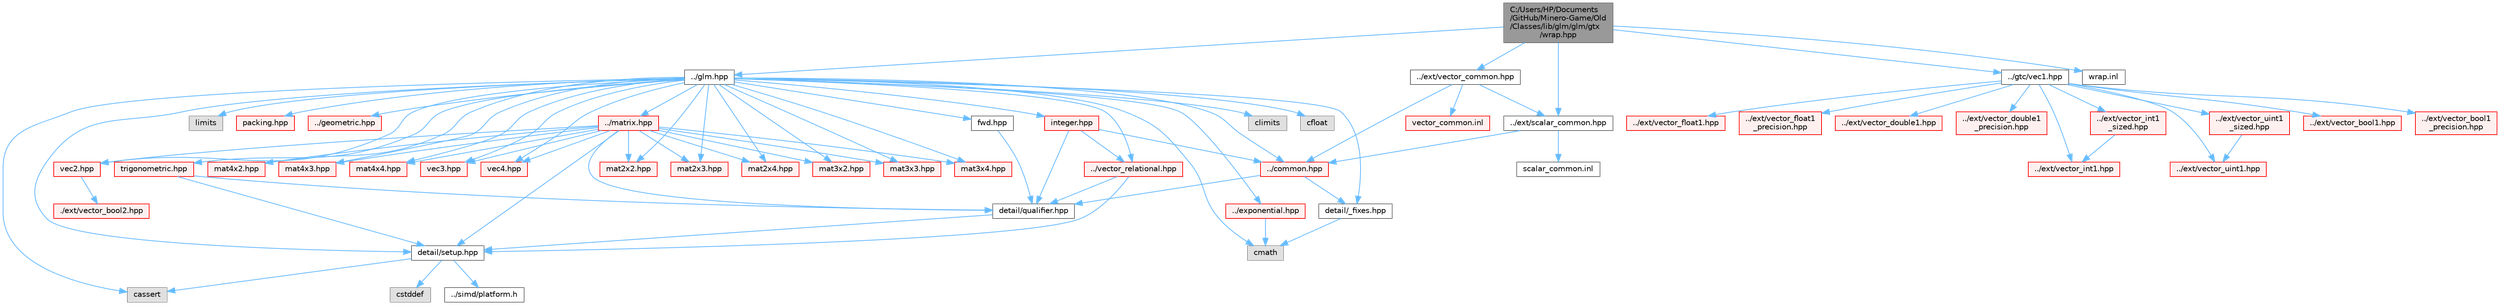 digraph "C:/Users/HP/Documents/GitHub/Minero-Game/Old/Classes/lib/glm/glm/gtx/wrap.hpp"
{
 // LATEX_PDF_SIZE
  bgcolor="transparent";
  edge [fontname=Helvetica,fontsize=10,labelfontname=Helvetica,labelfontsize=10];
  node [fontname=Helvetica,fontsize=10,shape=box,height=0.2,width=0.4];
  Node1 [id="Node000001",label="C:/Users/HP/Documents\l/GitHub/Minero-Game/Old\l/Classes/lib/glm/glm/gtx\l/wrap.hpp",height=0.2,width=0.4,color="gray40", fillcolor="grey60", style="filled", fontcolor="black",tooltip=" "];
  Node1 -> Node2 [id="edge1_Node000001_Node000002",color="steelblue1",style="solid",tooltip=" "];
  Node2 [id="Node000002",label="../glm.hpp",height=0.2,width=0.4,color="grey40", fillcolor="white", style="filled",URL="$_old_2_classes_2lib_2glm_2glm_2glm_8hpp.html",tooltip=" "];
  Node2 -> Node3 [id="edge2_Node000002_Node000003",color="steelblue1",style="solid",tooltip=" "];
  Node3 [id="Node000003",label="detail/_fixes.hpp",height=0.2,width=0.4,color="grey40", fillcolor="white", style="filled",URL="$_old_2_classes_2lib_2glm_2glm_2detail_2__fixes_8hpp.html",tooltip=" "];
  Node3 -> Node4 [id="edge3_Node000003_Node000004",color="steelblue1",style="solid",tooltip=" "];
  Node4 [id="Node000004",label="cmath",height=0.2,width=0.4,color="grey60", fillcolor="#E0E0E0", style="filled",tooltip=" "];
  Node2 -> Node5 [id="edge4_Node000002_Node000005",color="steelblue1",style="solid",tooltip=" "];
  Node5 [id="Node000005",label="detail/setup.hpp",height=0.2,width=0.4,color="grey40", fillcolor="white", style="filled",URL="$_old_2_classes_2lib_2glm_2glm_2detail_2setup_8hpp.html",tooltip=" "];
  Node5 -> Node6 [id="edge5_Node000005_Node000006",color="steelblue1",style="solid",tooltip=" "];
  Node6 [id="Node000006",label="cassert",height=0.2,width=0.4,color="grey60", fillcolor="#E0E0E0", style="filled",tooltip=" "];
  Node5 -> Node7 [id="edge6_Node000005_Node000007",color="steelblue1",style="solid",tooltip=" "];
  Node7 [id="Node000007",label="cstddef",height=0.2,width=0.4,color="grey60", fillcolor="#E0E0E0", style="filled",tooltip=" "];
  Node5 -> Node8 [id="edge7_Node000005_Node000008",color="steelblue1",style="solid",tooltip=" "];
  Node8 [id="Node000008",label="../simd/platform.h",height=0.2,width=0.4,color="grey40", fillcolor="white", style="filled",URL="$_old_2_classes_2lib_2glm_2glm_2simd_2platform_8h.html",tooltip=" "];
  Node2 -> Node4 [id="edge8_Node000002_Node000004",color="steelblue1",style="solid",tooltip=" "];
  Node2 -> Node9 [id="edge9_Node000002_Node000009",color="steelblue1",style="solid",tooltip=" "];
  Node9 [id="Node000009",label="climits",height=0.2,width=0.4,color="grey60", fillcolor="#E0E0E0", style="filled",tooltip=" "];
  Node2 -> Node10 [id="edge10_Node000002_Node000010",color="steelblue1",style="solid",tooltip=" "];
  Node10 [id="Node000010",label="cfloat",height=0.2,width=0.4,color="grey60", fillcolor="#E0E0E0", style="filled",tooltip=" "];
  Node2 -> Node11 [id="edge11_Node000002_Node000011",color="steelblue1",style="solid",tooltip=" "];
  Node11 [id="Node000011",label="limits",height=0.2,width=0.4,color="grey60", fillcolor="#E0E0E0", style="filled",tooltip=" "];
  Node2 -> Node6 [id="edge12_Node000002_Node000006",color="steelblue1",style="solid",tooltip=" "];
  Node2 -> Node12 [id="edge13_Node000002_Node000012",color="steelblue1",style="solid",tooltip=" "];
  Node12 [id="Node000012",label="fwd.hpp",height=0.2,width=0.4,color="grey40", fillcolor="white", style="filled",URL="$_old_2_classes_2lib_2glm_2glm_2fwd_8hpp.html",tooltip=" "];
  Node12 -> Node13 [id="edge14_Node000012_Node000013",color="steelblue1",style="solid",tooltip=" "];
  Node13 [id="Node000013",label="detail/qualifier.hpp",height=0.2,width=0.4,color="grey40", fillcolor="white", style="filled",URL="$_old_2_classes_2lib_2glm_2glm_2detail_2qualifier_8hpp.html",tooltip=" "];
  Node13 -> Node5 [id="edge15_Node000013_Node000005",color="steelblue1",style="solid",tooltip=" "];
  Node2 -> Node14 [id="edge16_Node000002_Node000014",color="steelblue1",style="solid",tooltip=" "];
  Node14 [id="Node000014",label="vec2.hpp",height=0.2,width=0.4,color="red", fillcolor="#FFF0F0", style="filled",URL="$_old_2_classes_2lib_2glm_2glm_2vec2_8hpp.html",tooltip=" "];
  Node14 -> Node15 [id="edge17_Node000014_Node000015",color="steelblue1",style="solid",tooltip=" "];
  Node15 [id="Node000015",label="./ext/vector_bool2.hpp",height=0.2,width=0.4,color="red", fillcolor="#FFF0F0", style="filled",URL="$_old_2_classes_2lib_2glm_2glm_2ext_2vector__bool2_8hpp.html",tooltip=" "];
  Node2 -> Node30 [id="edge18_Node000002_Node000030",color="steelblue1",style="solid",tooltip=" "];
  Node30 [id="Node000030",label="vec3.hpp",height=0.2,width=0.4,color="red", fillcolor="#FFF0F0", style="filled",URL="$_old_2_classes_2lib_2glm_2glm_2vec3_8hpp.html",tooltip=" "];
  Node2 -> Node43 [id="edge19_Node000002_Node000043",color="steelblue1",style="solid",tooltip=" "];
  Node43 [id="Node000043",label="vec4.hpp",height=0.2,width=0.4,color="red", fillcolor="#FFF0F0", style="filled",URL="$_old_2_classes_2lib_2glm_2glm_2vec4_8hpp.html",tooltip=" "];
  Node2 -> Node56 [id="edge20_Node000002_Node000056",color="steelblue1",style="solid",tooltip=" "];
  Node56 [id="Node000056",label="mat2x2.hpp",height=0.2,width=0.4,color="red", fillcolor="#FFF0F0", style="filled",URL="$_old_2_classes_2lib_2glm_2glm_2mat2x2_8hpp.html",tooltip=" "];
  Node2 -> Node61 [id="edge21_Node000002_Node000061",color="steelblue1",style="solid",tooltip=" "];
  Node61 [id="Node000061",label="mat2x3.hpp",height=0.2,width=0.4,color="red", fillcolor="#FFF0F0", style="filled",URL="$_old_2_classes_2lib_2glm_2glm_2mat2x3_8hpp.html",tooltip=" "];
  Node2 -> Node68 [id="edge22_Node000002_Node000068",color="steelblue1",style="solid",tooltip=" "];
  Node68 [id="Node000068",label="mat2x4.hpp",height=0.2,width=0.4,color="red", fillcolor="#FFF0F0", style="filled",URL="$_old_2_classes_2lib_2glm_2glm_2mat2x4_8hpp.html",tooltip=" "];
  Node2 -> Node75 [id="edge23_Node000002_Node000075",color="steelblue1",style="solid",tooltip=" "];
  Node75 [id="Node000075",label="mat3x2.hpp",height=0.2,width=0.4,color="red", fillcolor="#FFF0F0", style="filled",URL="$_old_2_classes_2lib_2glm_2glm_2mat3x2_8hpp.html",tooltip=" "];
  Node2 -> Node82 [id="edge24_Node000002_Node000082",color="steelblue1",style="solid",tooltip=" "];
  Node82 [id="Node000082",label="mat3x3.hpp",height=0.2,width=0.4,color="red", fillcolor="#FFF0F0", style="filled",URL="$_old_2_classes_2lib_2glm_2glm_2mat3x3_8hpp.html",tooltip=" "];
  Node2 -> Node89 [id="edge25_Node000002_Node000089",color="steelblue1",style="solid",tooltip=" "];
  Node89 [id="Node000089",label="mat3x4.hpp",height=0.2,width=0.4,color="red", fillcolor="#FFF0F0", style="filled",URL="$_old_2_classes_2lib_2glm_2glm_2mat3x4_8hpp.html",tooltip=" "];
  Node2 -> Node96 [id="edge26_Node000002_Node000096",color="steelblue1",style="solid",tooltip=" "];
  Node96 [id="Node000096",label="mat4x2.hpp",height=0.2,width=0.4,color="red", fillcolor="#FFF0F0", style="filled",URL="$_old_2_classes_2lib_2glm_2glm_2mat4x2_8hpp.html",tooltip=" "];
  Node2 -> Node103 [id="edge27_Node000002_Node000103",color="steelblue1",style="solid",tooltip=" "];
  Node103 [id="Node000103",label="mat4x3.hpp",height=0.2,width=0.4,color="red", fillcolor="#FFF0F0", style="filled",URL="$_old_2_classes_2lib_2glm_2glm_2mat4x3_8hpp.html",tooltip=" "];
  Node2 -> Node110 [id="edge28_Node000002_Node000110",color="steelblue1",style="solid",tooltip=" "];
  Node110 [id="Node000110",label="mat4x4.hpp",height=0.2,width=0.4,color="red", fillcolor="#FFF0F0", style="filled",URL="$_old_2_classes_2lib_2glm_2glm_2mat4x4_8hpp.html",tooltip=" "];
  Node2 -> Node134 [id="edge29_Node000002_Node000134",color="steelblue1",style="solid",tooltip=" "];
  Node134 [id="Node000134",label="trigonometric.hpp",height=0.2,width=0.4,color="red", fillcolor="#FFF0F0", style="filled",URL="$_old_2_classes_2lib_2glm_2glm_2trigonometric_8hpp.html",tooltip=" "];
  Node134 -> Node5 [id="edge30_Node000134_Node000005",color="steelblue1",style="solid",tooltip=" "];
  Node134 -> Node13 [id="edge31_Node000134_Node000013",color="steelblue1",style="solid",tooltip=" "];
  Node2 -> Node120 [id="edge32_Node000002_Node000120",color="steelblue1",style="solid",tooltip=" "];
  Node120 [id="Node000120",label="../exponential.hpp",height=0.2,width=0.4,color="red", fillcolor="#FFF0F0", style="filled",URL="$_old_2_classes_2lib_2glm_2glm_2exponential_8hpp.html",tooltip=" "];
  Node120 -> Node4 [id="edge33_Node000120_Node000004",color="steelblue1",style="solid",tooltip=" "];
  Node2 -> Node128 [id="edge34_Node000002_Node000128",color="steelblue1",style="solid",tooltip=" "];
  Node128 [id="Node000128",label="../common.hpp",height=0.2,width=0.4,color="red", fillcolor="#FFF0F0", style="filled",URL="$_old_2_classes_2lib_2glm_2glm_2common_8hpp.html",tooltip=" "];
  Node128 -> Node13 [id="edge35_Node000128_Node000013",color="steelblue1",style="solid",tooltip=" "];
  Node128 -> Node3 [id="edge36_Node000128_Node000003",color="steelblue1",style="solid",tooltip=" "];
  Node2 -> Node137 [id="edge37_Node000002_Node000137",color="steelblue1",style="solid",tooltip=" "];
  Node137 [id="Node000137",label="packing.hpp",height=0.2,width=0.4,color="red", fillcolor="#FFF0F0", style="filled",URL="$_old_2_classes_2lib_2glm_2glm_2packing_8hpp.html",tooltip=" "];
  Node2 -> Node118 [id="edge38_Node000002_Node000118",color="steelblue1",style="solid",tooltip=" "];
  Node118 [id="Node000118",label="../geometric.hpp",height=0.2,width=0.4,color="red", fillcolor="#FFF0F0", style="filled",URL="$_old_2_classes_2lib_2glm_2glm_2geometric_8hpp.html",tooltip=" "];
  Node2 -> Node60 [id="edge39_Node000002_Node000060",color="steelblue1",style="solid",tooltip=" "];
  Node60 [id="Node000060",label="../matrix.hpp",height=0.2,width=0.4,color="red", fillcolor="#FFF0F0", style="filled",URL="$_old_2_classes_2lib_2glm_2glm_2matrix_8hpp.html",tooltip=" "];
  Node60 -> Node13 [id="edge40_Node000060_Node000013",color="steelblue1",style="solid",tooltip=" "];
  Node60 -> Node5 [id="edge41_Node000060_Node000005",color="steelblue1",style="solid",tooltip=" "];
  Node60 -> Node14 [id="edge42_Node000060_Node000014",color="steelblue1",style="solid",tooltip=" "];
  Node60 -> Node30 [id="edge43_Node000060_Node000030",color="steelblue1",style="solid",tooltip=" "];
  Node60 -> Node43 [id="edge44_Node000060_Node000043",color="steelblue1",style="solid",tooltip=" "];
  Node60 -> Node56 [id="edge45_Node000060_Node000056",color="steelblue1",style="solid",tooltip=" "];
  Node60 -> Node61 [id="edge46_Node000060_Node000061",color="steelblue1",style="solid",tooltip=" "];
  Node60 -> Node68 [id="edge47_Node000060_Node000068",color="steelblue1",style="solid",tooltip=" "];
  Node60 -> Node75 [id="edge48_Node000060_Node000075",color="steelblue1",style="solid",tooltip=" "];
  Node60 -> Node82 [id="edge49_Node000060_Node000082",color="steelblue1",style="solid",tooltip=" "];
  Node60 -> Node89 [id="edge50_Node000060_Node000089",color="steelblue1",style="solid",tooltip=" "];
  Node60 -> Node96 [id="edge51_Node000060_Node000096",color="steelblue1",style="solid",tooltip=" "];
  Node60 -> Node103 [id="edge52_Node000060_Node000103",color="steelblue1",style="solid",tooltip=" "];
  Node60 -> Node110 [id="edge53_Node000060_Node000110",color="steelblue1",style="solid",tooltip=" "];
  Node2 -> Node124 [id="edge54_Node000002_Node000124",color="steelblue1",style="solid",tooltip=" "];
  Node124 [id="Node000124",label="../vector_relational.hpp",height=0.2,width=0.4,color="red", fillcolor="#FFF0F0", style="filled",URL="$_old_2_classes_2lib_2glm_2glm_2vector__relational_8hpp.html",tooltip=" "];
  Node124 -> Node13 [id="edge55_Node000124_Node000013",color="steelblue1",style="solid",tooltip=" "];
  Node124 -> Node5 [id="edge56_Node000124_Node000005",color="steelblue1",style="solid",tooltip=" "];
  Node2 -> Node141 [id="edge57_Node000002_Node000141",color="steelblue1",style="solid",tooltip=" "];
  Node141 [id="Node000141",label="integer.hpp",height=0.2,width=0.4,color="red", fillcolor="#FFF0F0", style="filled",URL="$_old_2_classes_2lib_2glm_2glm_2integer_8hpp.html",tooltip=" "];
  Node141 -> Node13 [id="edge58_Node000141_Node000013",color="steelblue1",style="solid",tooltip=" "];
  Node141 -> Node128 [id="edge59_Node000141_Node000128",color="steelblue1",style="solid",tooltip=" "];
  Node141 -> Node124 [id="edge60_Node000141_Node000124",color="steelblue1",style="solid",tooltip=" "];
  Node1 -> Node145 [id="edge61_Node000001_Node000145",color="steelblue1",style="solid",tooltip=" "];
  Node145 [id="Node000145",label="../ext/scalar_common.hpp",height=0.2,width=0.4,color="grey40", fillcolor="white", style="filled",URL="$_old_2_classes_2lib_2glm_2glm_2ext_2scalar__common_8hpp.html",tooltip=" "];
  Node145 -> Node128 [id="edge62_Node000145_Node000128",color="steelblue1",style="solid",tooltip=" "];
  Node145 -> Node146 [id="edge63_Node000145_Node000146",color="steelblue1",style="solid",tooltip=" "];
  Node146 [id="Node000146",label="scalar_common.inl",height=0.2,width=0.4,color="grey40", fillcolor="white", style="filled",URL="$_old_2_classes_2lib_2glm_2glm_2ext_2scalar__common_8inl.html",tooltip=" "];
  Node1 -> Node147 [id="edge64_Node000001_Node000147",color="steelblue1",style="solid",tooltip=" "];
  Node147 [id="Node000147",label="../ext/vector_common.hpp",height=0.2,width=0.4,color="grey40", fillcolor="white", style="filled",URL="$_old_2_classes_2lib_2glm_2glm_2ext_2vector__common_8hpp.html",tooltip=" "];
  Node147 -> Node145 [id="edge65_Node000147_Node000145",color="steelblue1",style="solid",tooltip=" "];
  Node147 -> Node128 [id="edge66_Node000147_Node000128",color="steelblue1",style="solid",tooltip=" "];
  Node147 -> Node148 [id="edge67_Node000147_Node000148",color="steelblue1",style="solid",tooltip=" "];
  Node148 [id="Node000148",label="vector_common.inl",height=0.2,width=0.4,color="red", fillcolor="#FFF0F0", style="filled",URL="$_old_2_classes_2lib_2glm_2glm_2ext_2vector__common_8inl.html",tooltip=" "];
  Node1 -> Node149 [id="edge68_Node000001_Node000149",color="steelblue1",style="solid",tooltip=" "];
  Node149 [id="Node000149",label="../gtc/vec1.hpp",height=0.2,width=0.4,color="grey40", fillcolor="white", style="filled",URL="$_old_2_classes_2lib_2glm_2glm_2gtc_2vec1_8hpp.html",tooltip=" "];
  Node149 -> Node150 [id="edge69_Node000149_Node000150",color="steelblue1",style="solid",tooltip=" "];
  Node150 [id="Node000150",label="../ext/vector_bool1.hpp",height=0.2,width=0.4,color="red", fillcolor="#FFF0F0", style="filled",URL="$_old_2_classes_2lib_2glm_2glm_2ext_2vector__bool1_8hpp.html",tooltip=" "];
  Node149 -> Node151 [id="edge70_Node000149_Node000151",color="steelblue1",style="solid",tooltip=" "];
  Node151 [id="Node000151",label="../ext/vector_bool1\l_precision.hpp",height=0.2,width=0.4,color="red", fillcolor="#FFF0F0", style="filled",URL="$_old_2_classes_2lib_2glm_2glm_2ext_2vector__bool1__precision_8hpp.html",tooltip=" "];
  Node149 -> Node152 [id="edge71_Node000149_Node000152",color="steelblue1",style="solid",tooltip=" "];
  Node152 [id="Node000152",label="../ext/vector_float1.hpp",height=0.2,width=0.4,color="red", fillcolor="#FFF0F0", style="filled",URL="$_old_2_classes_2lib_2glm_2glm_2ext_2vector__float1_8hpp.html",tooltip=" "];
  Node149 -> Node153 [id="edge72_Node000149_Node000153",color="steelblue1",style="solid",tooltip=" "];
  Node153 [id="Node000153",label="../ext/vector_float1\l_precision.hpp",height=0.2,width=0.4,color="red", fillcolor="#FFF0F0", style="filled",URL="$_old_2_classes_2lib_2glm_2glm_2ext_2vector__float1__precision_8hpp.html",tooltip=" "];
  Node149 -> Node154 [id="edge73_Node000149_Node000154",color="steelblue1",style="solid",tooltip=" "];
  Node154 [id="Node000154",label="../ext/vector_double1.hpp",height=0.2,width=0.4,color="red", fillcolor="#FFF0F0", style="filled",URL="$_old_2_classes_2lib_2glm_2glm_2ext_2vector__double1_8hpp.html",tooltip=" "];
  Node149 -> Node155 [id="edge74_Node000149_Node000155",color="steelblue1",style="solid",tooltip=" "];
  Node155 [id="Node000155",label="../ext/vector_double1\l_precision.hpp",height=0.2,width=0.4,color="red", fillcolor="#FFF0F0", style="filled",URL="$_old_2_classes_2lib_2glm_2glm_2ext_2vector__double1__precision_8hpp.html",tooltip=" "];
  Node149 -> Node156 [id="edge75_Node000149_Node000156",color="steelblue1",style="solid",tooltip=" "];
  Node156 [id="Node000156",label="../ext/vector_int1.hpp",height=0.2,width=0.4,color="red", fillcolor="#FFF0F0", style="filled",URL="$_old_2_classes_2lib_2glm_2glm_2ext_2vector__int1_8hpp.html",tooltip=" "];
  Node149 -> Node157 [id="edge76_Node000149_Node000157",color="steelblue1",style="solid",tooltip=" "];
  Node157 [id="Node000157",label="../ext/vector_int1\l_sized.hpp",height=0.2,width=0.4,color="red", fillcolor="#FFF0F0", style="filled",URL="$_old_2_classes_2lib_2glm_2glm_2ext_2vector__int1__sized_8hpp.html",tooltip=" "];
  Node157 -> Node156 [id="edge77_Node000157_Node000156",color="steelblue1",style="solid",tooltip=" "];
  Node149 -> Node158 [id="edge78_Node000149_Node000158",color="steelblue1",style="solid",tooltip=" "];
  Node158 [id="Node000158",label="../ext/vector_uint1.hpp",height=0.2,width=0.4,color="red", fillcolor="#FFF0F0", style="filled",URL="$_old_2_classes_2lib_2glm_2glm_2ext_2vector__uint1_8hpp.html",tooltip=" "];
  Node149 -> Node159 [id="edge79_Node000149_Node000159",color="steelblue1",style="solid",tooltip=" "];
  Node159 [id="Node000159",label="../ext/vector_uint1\l_sized.hpp",height=0.2,width=0.4,color="red", fillcolor="#FFF0F0", style="filled",URL="$_old_2_classes_2lib_2glm_2glm_2ext_2vector__uint1__sized_8hpp.html",tooltip=" "];
  Node159 -> Node158 [id="edge80_Node000159_Node000158",color="steelblue1",style="solid",tooltip=" "];
  Node1 -> Node160 [id="edge81_Node000001_Node000160",color="steelblue1",style="solid",tooltip=" "];
  Node160 [id="Node000160",label="wrap.inl",height=0.2,width=0.4,color="grey40", fillcolor="white", style="filled",URL="$_old_2_classes_2lib_2glm_2glm_2gtx_2wrap_8inl.html",tooltip=" "];
}
